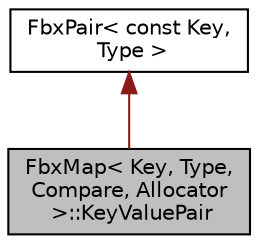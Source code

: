 digraph "FbxMap&lt; Key, Type, Compare, Allocator &gt;::KeyValuePair"
{
  edge [fontname="Helvetica",fontsize="10",labelfontname="Helvetica",labelfontsize="10"];
  node [fontname="Helvetica",fontsize="10",shape=record];
  Node0 [label="FbxMap\< Key, Type,\l Compare, Allocator\l \>::KeyValuePair",height=0.2,width=0.4,color="black", fillcolor="grey75", style="filled", fontcolor="black"];
  Node1 -> Node0 [dir="back",color="firebrick4",fontsize="10",style="solid",fontname="Helvetica"];
  Node1 [label="FbxPair\< const Key,\l Type \>",height=0.2,width=0.4,color="black", fillcolor="white", style="filled",URL="$class_fbx_pair.html"];
}

